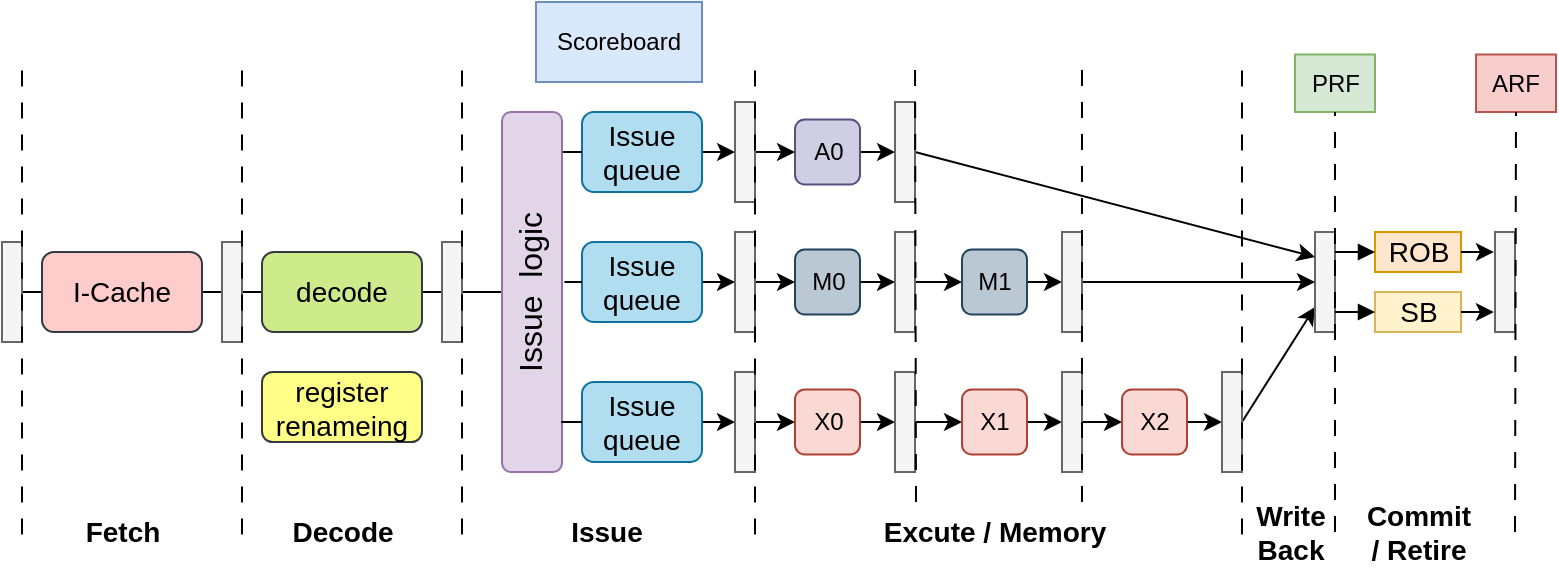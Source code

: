 <mxfile version="26.1.0">
  <diagram name="Page-1" id="PEihdVFykT0yfnFdAFU1">
    <mxGraphModel dx="815" dy="431" grid="1" gridSize="10" guides="1" tooltips="1" connect="1" arrows="1" fold="1" page="1" pageScale="1" pageWidth="827" pageHeight="1169" math="0" shadow="0">
      <root>
        <mxCell id="0" />
        <mxCell id="1" parent="0" />
        <mxCell id="SuRgPydzzCLbiLzEMDbJ-7" style="edgeStyle=orthogonalEdgeStyle;rounded=0;orthogonalLoop=1;jettySize=auto;html=1;exitX=1;exitY=0.5;exitDx=0;exitDy=0;entryX=0;entryY=0.5;entryDx=0;entryDy=0;endArrow=none;startFill=0;" edge="1" parent="1" source="SuRgPydzzCLbiLzEMDbJ-1" target="SuRgPydzzCLbiLzEMDbJ-2">
          <mxGeometry relative="1" as="geometry" />
        </mxCell>
        <mxCell id="SuRgPydzzCLbiLzEMDbJ-1" value="" style="rounded=0;whiteSpace=wrap;html=1;fillColor=#f5f5f5;fontColor=#333333;strokeColor=#666666;" vertex="1" parent="1">
          <mxGeometry x="30" y="150" width="10" height="50" as="geometry" />
        </mxCell>
        <mxCell id="SuRgPydzzCLbiLzEMDbJ-42" style="edgeStyle=orthogonalEdgeStyle;rounded=0;orthogonalLoop=1;jettySize=auto;html=1;exitX=1;exitY=0.5;exitDx=0;exitDy=0;entryX=0;entryY=0.5;entryDx=0;entryDy=0;endArrow=none;startFill=0;" edge="1" parent="1" source="SuRgPydzzCLbiLzEMDbJ-2" target="SuRgPydzzCLbiLzEMDbJ-3">
          <mxGeometry relative="1" as="geometry" />
        </mxCell>
        <mxCell id="SuRgPydzzCLbiLzEMDbJ-2" value="&lt;font style=&quot;font-size: 14px;&quot;&gt;I-Cache&lt;/font&gt;" style="rounded=1;whiteSpace=wrap;html=1;fillColor=#ffcccc;strokeColor=#36393d;" vertex="1" parent="1">
          <mxGeometry x="50" y="155" width="80" height="40" as="geometry" />
        </mxCell>
        <mxCell id="SuRgPydzzCLbiLzEMDbJ-51" style="edgeStyle=orthogonalEdgeStyle;rounded=0;orthogonalLoop=1;jettySize=auto;html=1;exitX=1;exitY=0.5;exitDx=0;exitDy=0;entryX=0;entryY=0.5;entryDx=0;entryDy=0;endArrow=none;startFill=0;" edge="1" parent="1" source="SuRgPydzzCLbiLzEMDbJ-3" target="SuRgPydzzCLbiLzEMDbJ-4">
          <mxGeometry relative="1" as="geometry" />
        </mxCell>
        <mxCell id="SuRgPydzzCLbiLzEMDbJ-3" value="" style="rounded=0;whiteSpace=wrap;html=1;fillColor=#f5f5f5;fontColor=#333333;strokeColor=#666666;" vertex="1" parent="1">
          <mxGeometry x="140" y="150" width="10" height="50" as="geometry" />
        </mxCell>
        <mxCell id="SuRgPydzzCLbiLzEMDbJ-52" style="edgeStyle=orthogonalEdgeStyle;rounded=0;orthogonalLoop=1;jettySize=auto;html=1;exitX=1;exitY=0.5;exitDx=0;exitDy=0;entryX=0;entryY=0.5;entryDx=0;entryDy=0;endArrow=none;startFill=0;" edge="1" parent="1" source="SuRgPydzzCLbiLzEMDbJ-4" target="SuRgPydzzCLbiLzEMDbJ-5">
          <mxGeometry relative="1" as="geometry" />
        </mxCell>
        <mxCell id="SuRgPydzzCLbiLzEMDbJ-4" value="&lt;font style=&quot;font-size: 14px;&quot;&gt;decode&lt;/font&gt;" style="rounded=1;whiteSpace=wrap;html=1;fillColor=#cdeb8b;strokeColor=#36393d;" vertex="1" parent="1">
          <mxGeometry x="160" y="155" width="80" height="40" as="geometry" />
        </mxCell>
        <mxCell id="SuRgPydzzCLbiLzEMDbJ-53" style="edgeStyle=orthogonalEdgeStyle;rounded=0;orthogonalLoop=1;jettySize=auto;html=1;exitX=1;exitY=0.5;exitDx=0;exitDy=0;entryX=0;entryY=0.5;entryDx=0;entryDy=0;endArrow=none;startFill=0;" edge="1" parent="1" source="SuRgPydzzCLbiLzEMDbJ-5" target="SuRgPydzzCLbiLzEMDbJ-6">
          <mxGeometry relative="1" as="geometry" />
        </mxCell>
        <mxCell id="SuRgPydzzCLbiLzEMDbJ-5" value="" style="rounded=0;whiteSpace=wrap;html=1;fillColor=#f5f5f5;fontColor=#333333;strokeColor=#666666;" vertex="1" parent="1">
          <mxGeometry x="250" y="150" width="10" height="50" as="geometry" />
        </mxCell>
        <mxCell id="SuRgPydzzCLbiLzEMDbJ-6" value="&lt;font style=&quot;font-size: 16px;&quot;&gt;Issue&amp;nbsp; logic&lt;/font&gt;" style="rounded=1;whiteSpace=wrap;html=1;textDirection=vertical-rl;direction=west;flipV=1;flipH=1;arcSize=15;labelPosition=center;verticalLabelPosition=middle;align=center;verticalAlign=middle;labelBorderColor=none;rotation=180;fillColor=#e1d5e7;strokeColor=#9673a6;" vertex="1" parent="1">
          <mxGeometry x="280" y="85" width="30" height="180" as="geometry" />
        </mxCell>
        <mxCell id="SuRgPydzzCLbiLzEMDbJ-77" style="edgeStyle=orthogonalEdgeStyle;rounded=0;orthogonalLoop=1;jettySize=auto;html=1;exitX=1;exitY=0.5;exitDx=0;exitDy=0;entryX=0;entryY=0.5;entryDx=0;entryDy=0;" edge="1" parent="1" source="SuRgPydzzCLbiLzEMDbJ-13" target="SuRgPydzzCLbiLzEMDbJ-73">
          <mxGeometry relative="1" as="geometry" />
        </mxCell>
        <mxCell id="SuRgPydzzCLbiLzEMDbJ-13" value="&lt;font style=&quot;font-size: 14px;&quot;&gt;Issue&lt;br&gt;queue&lt;/font&gt;" style="rounded=1;whiteSpace=wrap;html=1;fillColor=#b1ddf0;strokeColor=#10739e;" vertex="1" parent="1">
          <mxGeometry x="320" y="85" width="60" height="40" as="geometry" />
        </mxCell>
        <mxCell id="SuRgPydzzCLbiLzEMDbJ-71" style="edgeStyle=orthogonalEdgeStyle;rounded=0;orthogonalLoop=1;jettySize=auto;html=1;exitX=1;exitY=0.5;exitDx=0;exitDy=0;entryX=0;entryY=0.5;entryDx=0;entryDy=0;" edge="1" parent="1" source="SuRgPydzzCLbiLzEMDbJ-14" target="SuRgPydzzCLbiLzEMDbJ-58">
          <mxGeometry relative="1" as="geometry" />
        </mxCell>
        <mxCell id="SuRgPydzzCLbiLzEMDbJ-14" value="&lt;font style=&quot;font-size: 14px;&quot;&gt;Issue&lt;br&gt;queue&lt;/font&gt;" style="rounded=1;whiteSpace=wrap;html=1;fillColor=#b1ddf0;strokeColor=#10739e;" vertex="1" parent="1">
          <mxGeometry x="320" y="150" width="60" height="40" as="geometry" />
        </mxCell>
        <mxCell id="SuRgPydzzCLbiLzEMDbJ-22" style="edgeStyle=orthogonalEdgeStyle;rounded=0;orthogonalLoop=1;jettySize=auto;html=1;exitX=1;exitY=0.5;exitDx=0;exitDy=0;entryX=0;entryY=0.5;entryDx=0;entryDy=0;" edge="1" parent="1" source="SuRgPydzzCLbiLzEMDbJ-15" target="SuRgPydzzCLbiLzEMDbJ-18">
          <mxGeometry relative="1" as="geometry" />
        </mxCell>
        <mxCell id="SuRgPydzzCLbiLzEMDbJ-15" value="&lt;font style=&quot;font-size: 14px;&quot;&gt;Issue&lt;br&gt;queue&lt;/font&gt;" style="rounded=1;whiteSpace=wrap;html=1;fillColor=#b1ddf0;strokeColor=#10739e;" vertex="1" parent="1">
          <mxGeometry x="320" y="220" width="60" height="40" as="geometry" />
        </mxCell>
        <mxCell id="SuRgPydzzCLbiLzEMDbJ-21" style="edgeStyle=orthogonalEdgeStyle;rounded=0;orthogonalLoop=1;jettySize=auto;html=1;exitX=1;exitY=0.5;exitDx=0;exitDy=0;entryX=0;entryY=0.5;entryDx=0;entryDy=0;" edge="1" parent="1" source="SuRgPydzzCLbiLzEMDbJ-18" target="SuRgPydzzCLbiLzEMDbJ-19">
          <mxGeometry relative="1" as="geometry" />
        </mxCell>
        <mxCell id="SuRgPydzzCLbiLzEMDbJ-18" value="" style="rounded=0;whiteSpace=wrap;html=1;fillColor=#f5f5f5;fontColor=#333333;strokeColor=#666666;" vertex="1" parent="1">
          <mxGeometry x="396.5" y="215" width="10" height="50" as="geometry" />
        </mxCell>
        <mxCell id="SuRgPydzzCLbiLzEMDbJ-34" style="edgeStyle=orthogonalEdgeStyle;rounded=0;orthogonalLoop=1;jettySize=auto;html=1;exitX=1;exitY=0.5;exitDx=0;exitDy=0;entryX=0;entryY=0.5;entryDx=0;entryDy=0;" edge="1" parent="1" source="SuRgPydzzCLbiLzEMDbJ-19" target="SuRgPydzzCLbiLzEMDbJ-20">
          <mxGeometry relative="1" as="geometry" />
        </mxCell>
        <mxCell id="SuRgPydzzCLbiLzEMDbJ-19" value="X0" style="whiteSpace=wrap;html=1;aspect=fixed;rounded=1;fillColor=#fad9d5;strokeColor=#ae4132;" vertex="1" parent="1">
          <mxGeometry x="426.5" y="223.75" width="32.5" height="32.5" as="geometry" />
        </mxCell>
        <mxCell id="SuRgPydzzCLbiLzEMDbJ-48" style="edgeStyle=orthogonalEdgeStyle;rounded=0;orthogonalLoop=1;jettySize=auto;html=1;exitX=1;exitY=0.5;exitDx=0;exitDy=0;entryX=0;entryY=0.5;entryDx=0;entryDy=0;" edge="1" parent="1" source="SuRgPydzzCLbiLzEMDbJ-20" target="SuRgPydzzCLbiLzEMDbJ-36">
          <mxGeometry relative="1" as="geometry" />
        </mxCell>
        <mxCell id="SuRgPydzzCLbiLzEMDbJ-20" value="" style="rounded=0;whiteSpace=wrap;html=1;fillColor=#f5f5f5;fontColor=#333333;strokeColor=#666666;" vertex="1" parent="1">
          <mxGeometry x="476.5" y="215" width="10" height="50" as="geometry" />
        </mxCell>
        <mxCell id="SuRgPydzzCLbiLzEMDbJ-35" style="edgeStyle=orthogonalEdgeStyle;rounded=0;orthogonalLoop=1;jettySize=auto;html=1;exitX=1;exitY=0.5;exitDx=0;exitDy=0;entryX=0;entryY=0.5;entryDx=0;entryDy=0;" edge="1" parent="1" source="SuRgPydzzCLbiLzEMDbJ-36" target="SuRgPydzzCLbiLzEMDbJ-37">
          <mxGeometry relative="1" as="geometry" />
        </mxCell>
        <mxCell id="SuRgPydzzCLbiLzEMDbJ-36" value="X1" style="whiteSpace=wrap;html=1;aspect=fixed;rounded=1;fillColor=#fad9d5;strokeColor=#ae4132;" vertex="1" parent="1">
          <mxGeometry x="510" y="223.75" width="32.5" height="32.5" as="geometry" />
        </mxCell>
        <mxCell id="SuRgPydzzCLbiLzEMDbJ-49" style="edgeStyle=orthogonalEdgeStyle;rounded=0;orthogonalLoop=1;jettySize=auto;html=1;exitX=1;exitY=0.5;exitDx=0;exitDy=0;entryX=0;entryY=0.5;entryDx=0;entryDy=0;" edge="1" parent="1" source="SuRgPydzzCLbiLzEMDbJ-37" target="SuRgPydzzCLbiLzEMDbJ-39">
          <mxGeometry relative="1" as="geometry" />
        </mxCell>
        <mxCell id="SuRgPydzzCLbiLzEMDbJ-37" value="" style="rounded=0;whiteSpace=wrap;html=1;fillColor=#f5f5f5;fontColor=#333333;strokeColor=#666666;" vertex="1" parent="1">
          <mxGeometry x="560" y="215" width="10" height="50" as="geometry" />
        </mxCell>
        <mxCell id="SuRgPydzzCLbiLzEMDbJ-38" style="edgeStyle=orthogonalEdgeStyle;rounded=0;orthogonalLoop=1;jettySize=auto;html=1;exitX=1;exitY=0.5;exitDx=0;exitDy=0;entryX=0;entryY=0.5;entryDx=0;entryDy=0;" edge="1" parent="1" source="SuRgPydzzCLbiLzEMDbJ-39" target="SuRgPydzzCLbiLzEMDbJ-40">
          <mxGeometry relative="1" as="geometry" />
        </mxCell>
        <mxCell id="SuRgPydzzCLbiLzEMDbJ-39" value="X2" style="whiteSpace=wrap;html=1;aspect=fixed;rounded=1;fillColor=#fad9d5;strokeColor=#ae4132;" vertex="1" parent="1">
          <mxGeometry x="590" y="223.75" width="32.5" height="32.5" as="geometry" />
        </mxCell>
        <mxCell id="SuRgPydzzCLbiLzEMDbJ-50" style="rounded=0;orthogonalLoop=1;jettySize=auto;html=1;exitX=1;exitY=0.5;exitDx=0;exitDy=0;entryX=0;entryY=0.75;entryDx=0;entryDy=0;" edge="1" parent="1" source="SuRgPydzzCLbiLzEMDbJ-40" target="SuRgPydzzCLbiLzEMDbJ-44">
          <mxGeometry relative="1" as="geometry" />
        </mxCell>
        <mxCell id="SuRgPydzzCLbiLzEMDbJ-40" value="" style="rounded=0;whiteSpace=wrap;html=1;fillColor=#f5f5f5;fontColor=#333333;strokeColor=#666666;" vertex="1" parent="1">
          <mxGeometry x="640" y="215" width="10" height="50" as="geometry" />
        </mxCell>
        <mxCell id="SuRgPydzzCLbiLzEMDbJ-44" value="" style="rounded=0;whiteSpace=wrap;html=1;fillColor=#f5f5f5;fontColor=#333333;strokeColor=#666666;" vertex="1" parent="1">
          <mxGeometry x="686.5" y="145" width="10" height="50" as="geometry" />
        </mxCell>
        <mxCell id="SuRgPydzzCLbiLzEMDbJ-45" value="&lt;font style=&quot;font-size: 14px;&quot;&gt;ROB&lt;/font&gt;" style="rounded=0;whiteSpace=wrap;html=1;fillColor=#ffe6cc;strokeColor=#d79b00;" vertex="1" parent="1">
          <mxGeometry x="716.5" y="145" width="43" height="20" as="geometry" />
        </mxCell>
        <mxCell id="SuRgPydzzCLbiLzEMDbJ-46" value="&lt;font style=&quot;font-size: 14px;&quot;&gt;SB&lt;/font&gt;" style="rounded=0;whiteSpace=wrap;html=1;fillColor=#fff2cc;strokeColor=#d6b656;" vertex="1" parent="1">
          <mxGeometry x="716.5" y="175" width="43" height="20" as="geometry" />
        </mxCell>
        <mxCell id="SuRgPydzzCLbiLzEMDbJ-47" value="" style="rounded=0;whiteSpace=wrap;html=1;fillColor=#f5f5f5;fontColor=#333333;strokeColor=#666666;" vertex="1" parent="1">
          <mxGeometry x="776.5" y="145" width="10" height="50" as="geometry" />
        </mxCell>
        <mxCell id="SuRgPydzzCLbiLzEMDbJ-54" style="edgeStyle=orthogonalEdgeStyle;rounded=0;orthogonalLoop=1;jettySize=auto;html=1;exitX=0;exitY=0.5;exitDx=0;exitDy=0;entryX=-0.013;entryY=0.886;entryDx=0;entryDy=0;entryPerimeter=0;endArrow=none;startFill=0;" edge="1" parent="1" source="SuRgPydzzCLbiLzEMDbJ-13" target="SuRgPydzzCLbiLzEMDbJ-6">
          <mxGeometry relative="1" as="geometry" />
        </mxCell>
        <mxCell id="SuRgPydzzCLbiLzEMDbJ-55" style="edgeStyle=orthogonalEdgeStyle;rounded=0;orthogonalLoop=1;jettySize=auto;html=1;exitX=0;exitY=0.5;exitDx=0;exitDy=0;entryX=-0.04;entryY=0.526;entryDx=0;entryDy=0;entryPerimeter=0;endArrow=none;startFill=0;" edge="1" parent="1" source="SuRgPydzzCLbiLzEMDbJ-14" target="SuRgPydzzCLbiLzEMDbJ-6">
          <mxGeometry relative="1" as="geometry" />
        </mxCell>
        <mxCell id="SuRgPydzzCLbiLzEMDbJ-56" style="edgeStyle=orthogonalEdgeStyle;rounded=0;orthogonalLoop=1;jettySize=auto;html=1;exitX=0;exitY=0.5;exitDx=0;exitDy=0;entryX=0.013;entryY=0.143;entryDx=0;entryDy=0;entryPerimeter=0;endArrow=none;startFill=0;" edge="1" parent="1" source="SuRgPydzzCLbiLzEMDbJ-15" target="SuRgPydzzCLbiLzEMDbJ-6">
          <mxGeometry relative="1" as="geometry" />
        </mxCell>
        <mxCell id="SuRgPydzzCLbiLzEMDbJ-57" style="edgeStyle=orthogonalEdgeStyle;rounded=0;orthogonalLoop=1;jettySize=auto;html=1;exitX=1;exitY=0.5;exitDx=0;exitDy=0;entryX=0;entryY=0.5;entryDx=0;entryDy=0;" edge="1" parent="1" source="SuRgPydzzCLbiLzEMDbJ-58" target="SuRgPydzzCLbiLzEMDbJ-60">
          <mxGeometry relative="1" as="geometry" />
        </mxCell>
        <mxCell id="SuRgPydzzCLbiLzEMDbJ-58" value="" style="rounded=0;whiteSpace=wrap;html=1;fillColor=#f5f5f5;fontColor=#333333;strokeColor=#666666;" vertex="1" parent="1">
          <mxGeometry x="396.5" y="145" width="10" height="50" as="geometry" />
        </mxCell>
        <mxCell id="SuRgPydzzCLbiLzEMDbJ-59" style="edgeStyle=orthogonalEdgeStyle;rounded=0;orthogonalLoop=1;jettySize=auto;html=1;exitX=1;exitY=0.5;exitDx=0;exitDy=0;entryX=0;entryY=0.5;entryDx=0;entryDy=0;" edge="1" parent="1" source="SuRgPydzzCLbiLzEMDbJ-60" target="SuRgPydzzCLbiLzEMDbJ-62">
          <mxGeometry relative="1" as="geometry" />
        </mxCell>
        <mxCell id="SuRgPydzzCLbiLzEMDbJ-60" value="M0" style="whiteSpace=wrap;html=1;aspect=fixed;rounded=1;fillColor=#bac8d3;strokeColor=#23445d;" vertex="1" parent="1">
          <mxGeometry x="426.5" y="153.75" width="32.5" height="32.5" as="geometry" />
        </mxCell>
        <mxCell id="SuRgPydzzCLbiLzEMDbJ-61" style="edgeStyle=orthogonalEdgeStyle;rounded=0;orthogonalLoop=1;jettySize=auto;html=1;exitX=1;exitY=0.5;exitDx=0;exitDy=0;entryX=0;entryY=0.5;entryDx=0;entryDy=0;" edge="1" parent="1" source="SuRgPydzzCLbiLzEMDbJ-62" target="SuRgPydzzCLbiLzEMDbJ-64">
          <mxGeometry relative="1" as="geometry" />
        </mxCell>
        <mxCell id="SuRgPydzzCLbiLzEMDbJ-62" value="" style="rounded=0;whiteSpace=wrap;html=1;fillColor=#f5f5f5;fontColor=#333333;strokeColor=#666666;" vertex="1" parent="1">
          <mxGeometry x="476.5" y="145" width="10" height="50" as="geometry" />
        </mxCell>
        <mxCell id="SuRgPydzzCLbiLzEMDbJ-63" style="edgeStyle=orthogonalEdgeStyle;rounded=0;orthogonalLoop=1;jettySize=auto;html=1;exitX=1;exitY=0.5;exitDx=0;exitDy=0;entryX=0;entryY=0.5;entryDx=0;entryDy=0;" edge="1" parent="1" source="SuRgPydzzCLbiLzEMDbJ-64" target="SuRgPydzzCLbiLzEMDbJ-66">
          <mxGeometry relative="1" as="geometry" />
        </mxCell>
        <mxCell id="SuRgPydzzCLbiLzEMDbJ-64" value="M1" style="whiteSpace=wrap;html=1;aspect=fixed;rounded=1;fillColor=#bac8d3;strokeColor=#23445d;" vertex="1" parent="1">
          <mxGeometry x="510" y="153.75" width="32.5" height="32.5" as="geometry" />
        </mxCell>
        <mxCell id="SuRgPydzzCLbiLzEMDbJ-70" style="edgeStyle=orthogonalEdgeStyle;rounded=0;orthogonalLoop=1;jettySize=auto;html=1;exitX=1;exitY=0.5;exitDx=0;exitDy=0;entryX=0;entryY=0.5;entryDx=0;entryDy=0;" edge="1" parent="1" source="SuRgPydzzCLbiLzEMDbJ-66" target="SuRgPydzzCLbiLzEMDbJ-44">
          <mxGeometry relative="1" as="geometry" />
        </mxCell>
        <mxCell id="SuRgPydzzCLbiLzEMDbJ-66" value="" style="rounded=0;whiteSpace=wrap;html=1;fillColor=#f5f5f5;fontColor=#333333;strokeColor=#666666;" vertex="1" parent="1">
          <mxGeometry x="560" y="145" width="10" height="50" as="geometry" />
        </mxCell>
        <mxCell id="SuRgPydzzCLbiLzEMDbJ-72" style="edgeStyle=orthogonalEdgeStyle;rounded=0;orthogonalLoop=1;jettySize=auto;html=1;exitX=1;exitY=0.5;exitDx=0;exitDy=0;entryX=0;entryY=0.5;entryDx=0;entryDy=0;" edge="1" parent="1" source="SuRgPydzzCLbiLzEMDbJ-73" target="SuRgPydzzCLbiLzEMDbJ-75">
          <mxGeometry relative="1" as="geometry" />
        </mxCell>
        <mxCell id="SuRgPydzzCLbiLzEMDbJ-73" value="" style="rounded=0;whiteSpace=wrap;html=1;fillColor=#f5f5f5;fontColor=#333333;strokeColor=#666666;" vertex="1" parent="1">
          <mxGeometry x="396.5" y="80" width="10" height="50" as="geometry" />
        </mxCell>
        <mxCell id="SuRgPydzzCLbiLzEMDbJ-74" style="edgeStyle=orthogonalEdgeStyle;rounded=0;orthogonalLoop=1;jettySize=auto;html=1;exitX=1;exitY=0.5;exitDx=0;exitDy=0;entryX=0;entryY=0.5;entryDx=0;entryDy=0;" edge="1" parent="1" source="SuRgPydzzCLbiLzEMDbJ-75" target="SuRgPydzzCLbiLzEMDbJ-76">
          <mxGeometry relative="1" as="geometry" />
        </mxCell>
        <mxCell id="SuRgPydzzCLbiLzEMDbJ-75" value="A0" style="whiteSpace=wrap;html=1;aspect=fixed;rounded=1;fillColor=#d0cee2;strokeColor=#56517e;" vertex="1" parent="1">
          <mxGeometry x="426.5" y="88.75" width="32.5" height="32.5" as="geometry" />
        </mxCell>
        <mxCell id="SuRgPydzzCLbiLzEMDbJ-78" style="rounded=0;orthogonalLoop=1;jettySize=auto;html=1;exitX=1;exitY=0.5;exitDx=0;exitDy=0;entryX=0;entryY=0.25;entryDx=0;entryDy=0;" edge="1" parent="1" source="SuRgPydzzCLbiLzEMDbJ-76" target="SuRgPydzzCLbiLzEMDbJ-44">
          <mxGeometry relative="1" as="geometry" />
        </mxCell>
        <mxCell id="SuRgPydzzCLbiLzEMDbJ-76" value="" style="rounded=0;whiteSpace=wrap;html=1;fillColor=#f5f5f5;fontColor=#333333;strokeColor=#666666;" vertex="1" parent="1">
          <mxGeometry x="476.5" y="80" width="10" height="50" as="geometry" />
        </mxCell>
        <mxCell id="SuRgPydzzCLbiLzEMDbJ-79" style="edgeStyle=orthogonalEdgeStyle;rounded=0;orthogonalLoop=1;jettySize=auto;html=1;exitX=0;exitY=0.5;exitDx=0;exitDy=0;entryX=1;entryY=0.2;entryDx=0;entryDy=0;entryPerimeter=0;startArrow=block;startFill=1;endArrow=none;" edge="1" parent="1" source="SuRgPydzzCLbiLzEMDbJ-45" target="SuRgPydzzCLbiLzEMDbJ-44">
          <mxGeometry relative="1" as="geometry" />
        </mxCell>
        <mxCell id="SuRgPydzzCLbiLzEMDbJ-81" style="edgeStyle=orthogonalEdgeStyle;rounded=0;orthogonalLoop=1;jettySize=auto;html=1;entryX=1;entryY=0.817;entryDx=0;entryDy=0;entryPerimeter=0;endArrow=none;startFill=1;startArrow=block;" edge="1" parent="1" source="SuRgPydzzCLbiLzEMDbJ-46" target="SuRgPydzzCLbiLzEMDbJ-44">
          <mxGeometry relative="1" as="geometry" />
        </mxCell>
        <mxCell id="SuRgPydzzCLbiLzEMDbJ-82" style="edgeStyle=orthogonalEdgeStyle;rounded=0;orthogonalLoop=1;jettySize=auto;html=1;exitX=1;exitY=0.5;exitDx=0;exitDy=0;entryX=-0.056;entryY=0.2;entryDx=0;entryDy=0;entryPerimeter=0;" edge="1" parent="1" source="SuRgPydzzCLbiLzEMDbJ-45" target="SuRgPydzzCLbiLzEMDbJ-47">
          <mxGeometry relative="1" as="geometry" />
        </mxCell>
        <mxCell id="SuRgPydzzCLbiLzEMDbJ-83" style="edgeStyle=orthogonalEdgeStyle;rounded=0;orthogonalLoop=1;jettySize=auto;html=1;exitX=1;exitY=0.5;exitDx=0;exitDy=0;entryX=-0.056;entryY=0.8;entryDx=0;entryDy=0;entryPerimeter=0;" edge="1" parent="1" source="SuRgPydzzCLbiLzEMDbJ-46" target="SuRgPydzzCLbiLzEMDbJ-47">
          <mxGeometry relative="1" as="geometry" />
        </mxCell>
        <mxCell id="SuRgPydzzCLbiLzEMDbJ-84" value="Scoreboard" style="rounded=0;whiteSpace=wrap;html=1;fillColor=#dae8fc;strokeColor=#6c8ebf;" vertex="1" parent="1">
          <mxGeometry x="297" y="30" width="83" height="40" as="geometry" />
        </mxCell>
        <mxCell id="SuRgPydzzCLbiLzEMDbJ-85" value="PRF" style="rounded=0;whiteSpace=wrap;html=1;fillColor=#d5e8d4;strokeColor=#82b366;" vertex="1" parent="1">
          <mxGeometry x="676.5" y="56.25" width="40" height="28.75" as="geometry" />
        </mxCell>
        <mxCell id="SuRgPydzzCLbiLzEMDbJ-86" value="ARF" style="rounded=0;whiteSpace=wrap;html=1;fillColor=#f8cecc;strokeColor=#b85450;" vertex="1" parent="1">
          <mxGeometry x="767" y="56.25" width="40" height="28.75" as="geometry" />
        </mxCell>
        <mxCell id="SuRgPydzzCLbiLzEMDbJ-87" value="&lt;font style=&quot;font-size: 14px;&quot;&gt;register&lt;br&gt;renameing&lt;/font&gt;" style="rounded=1;whiteSpace=wrap;html=1;fillColor=#ffff88;strokeColor=#36393d;" vertex="1" parent="1">
          <mxGeometry x="160" y="215" width="80" height="35" as="geometry" />
        </mxCell>
        <mxCell id="SuRgPydzzCLbiLzEMDbJ-88" value="" style="endArrow=none;dashed=1;html=1;rounded=0;dashPattern=8 8;" edge="1" parent="1">
          <mxGeometry width="50" height="50" relative="1" as="geometry">
            <mxPoint x="40" y="296.25" as="sourcePoint" />
            <mxPoint x="40" y="56.25" as="targetPoint" />
          </mxGeometry>
        </mxCell>
        <mxCell id="SuRgPydzzCLbiLzEMDbJ-89" value="" style="endArrow=none;dashed=1;html=1;rounded=0;dashPattern=8 8;" edge="1" parent="1">
          <mxGeometry width="50" height="50" relative="1" as="geometry">
            <mxPoint x="150" y="296.25" as="sourcePoint" />
            <mxPoint x="150" y="56.25" as="targetPoint" />
          </mxGeometry>
        </mxCell>
        <mxCell id="SuRgPydzzCLbiLzEMDbJ-90" value="" style="endArrow=none;dashed=1;html=1;rounded=0;dashPattern=8 8;" edge="1" parent="1">
          <mxGeometry width="50" height="50" relative="1" as="geometry">
            <mxPoint x="260" y="296.25" as="sourcePoint" />
            <mxPoint x="260" y="56.25" as="targetPoint" />
          </mxGeometry>
        </mxCell>
        <mxCell id="SuRgPydzzCLbiLzEMDbJ-91" value="" style="endArrow=none;dashed=1;html=1;rounded=0;dashPattern=8 8;" edge="1" parent="1">
          <mxGeometry width="50" height="50" relative="1" as="geometry">
            <mxPoint x="406.5" y="296.25" as="sourcePoint" />
            <mxPoint x="406.5" y="56.25" as="targetPoint" />
          </mxGeometry>
        </mxCell>
        <mxCell id="SuRgPydzzCLbiLzEMDbJ-92" value="" style="endArrow=none;dashed=1;html=1;rounded=0;dashPattern=8 8;" edge="1" parent="1">
          <mxGeometry width="50" height="50" relative="1" as="geometry">
            <mxPoint x="487" y="280" as="sourcePoint" />
            <mxPoint x="486.5" y="56.25" as="targetPoint" />
          </mxGeometry>
        </mxCell>
        <mxCell id="SuRgPydzzCLbiLzEMDbJ-93" value="" style="endArrow=none;dashed=1;html=1;rounded=0;dashPattern=8 8;" edge="1" parent="1">
          <mxGeometry width="50" height="50" relative="1" as="geometry">
            <mxPoint x="570" y="280" as="sourcePoint" />
            <mxPoint x="570" y="56.25" as="targetPoint" />
          </mxGeometry>
        </mxCell>
        <mxCell id="SuRgPydzzCLbiLzEMDbJ-94" value="" style="endArrow=none;dashed=1;html=1;rounded=0;dashPattern=8 8;" edge="1" parent="1">
          <mxGeometry width="50" height="50" relative="1" as="geometry">
            <mxPoint x="650" y="296.25" as="sourcePoint" />
            <mxPoint x="650" y="56.25" as="targetPoint" />
          </mxGeometry>
        </mxCell>
        <mxCell id="SuRgPydzzCLbiLzEMDbJ-95" value="" style="endArrow=none;dashed=1;html=1;rounded=0;dashPattern=8 8;entryX=0.5;entryY=1;entryDx=0;entryDy=0;" edge="1" parent="1" target="SuRgPydzzCLbiLzEMDbJ-85">
          <mxGeometry width="50" height="50" relative="1" as="geometry">
            <mxPoint x="696.5" y="295" as="sourcePoint" />
            <mxPoint x="697" y="90" as="targetPoint" />
          </mxGeometry>
        </mxCell>
        <mxCell id="SuRgPydzzCLbiLzEMDbJ-96" value="" style="endArrow=none;dashed=1;html=1;rounded=0;dashPattern=8 8;entryX=0.5;entryY=1;entryDx=0;entryDy=0;" edge="1" parent="1">
          <mxGeometry width="50" height="50" relative="1" as="geometry">
            <mxPoint x="786.5" y="295" as="sourcePoint" />
            <mxPoint x="787" y="85" as="targetPoint" />
          </mxGeometry>
        </mxCell>
        <mxCell id="SuRgPydzzCLbiLzEMDbJ-97" value="&lt;b&gt;&lt;font style=&quot;font-size: 14px;&quot;&gt;Fetch&lt;/font&gt;&lt;/b&gt;" style="text;html=1;align=center;verticalAlign=middle;resizable=0;points=[];autosize=1;strokeColor=none;fillColor=none;" vertex="1" parent="1">
          <mxGeometry x="60" y="280" width="60" height="30" as="geometry" />
        </mxCell>
        <mxCell id="SuRgPydzzCLbiLzEMDbJ-99" value="&lt;b&gt;&lt;font style=&quot;font-size: 14px;&quot;&gt;Decode&lt;/font&gt;&lt;/b&gt;" style="text;html=1;align=center;verticalAlign=middle;resizable=0;points=[];autosize=1;strokeColor=none;fillColor=none;" vertex="1" parent="1">
          <mxGeometry x="165" y="280" width="70" height="30" as="geometry" />
        </mxCell>
        <mxCell id="SuRgPydzzCLbiLzEMDbJ-100" value="&lt;b&gt;&lt;font style=&quot;font-size: 14px;&quot;&gt;Issue&lt;/font&gt;&lt;/b&gt;" style="text;html=1;align=center;verticalAlign=middle;resizable=0;points=[];autosize=1;strokeColor=none;fillColor=none;" vertex="1" parent="1">
          <mxGeometry x="302" y="280" width="60" height="30" as="geometry" />
        </mxCell>
        <mxCell id="SuRgPydzzCLbiLzEMDbJ-101" value="&lt;b&gt;&lt;font style=&quot;font-size: 14px;&quot;&gt;Excute / Memory&lt;/font&gt;&lt;/b&gt;" style="text;html=1;align=center;verticalAlign=middle;resizable=0;points=[];autosize=1;strokeColor=none;fillColor=none;" vertex="1" parent="1">
          <mxGeometry x="461.25" y="280" width="130" height="30" as="geometry" />
        </mxCell>
        <mxCell id="SuRgPydzzCLbiLzEMDbJ-102" value="&lt;b&gt;&lt;font style=&quot;font-size: 14px;&quot;&gt;Write&lt;br&gt;Back&lt;/font&gt;&lt;/b&gt;" style="text;html=1;align=center;verticalAlign=middle;resizable=0;points=[];autosize=1;strokeColor=none;fillColor=none;" vertex="1" parent="1">
          <mxGeometry x="644" y="270" width="60" height="50" as="geometry" />
        </mxCell>
        <mxCell id="SuRgPydzzCLbiLzEMDbJ-103" value="&lt;span style=&quot;font-size: 14px;&quot;&gt;&lt;b&gt;Commit&lt;br&gt;/ Retire&lt;/b&gt;&lt;/span&gt;" style="text;html=1;align=center;verticalAlign=middle;resizable=0;points=[];autosize=1;strokeColor=none;fillColor=none;" vertex="1" parent="1">
          <mxGeometry x="698" y="270" width="80" height="50" as="geometry" />
        </mxCell>
      </root>
    </mxGraphModel>
  </diagram>
</mxfile>
